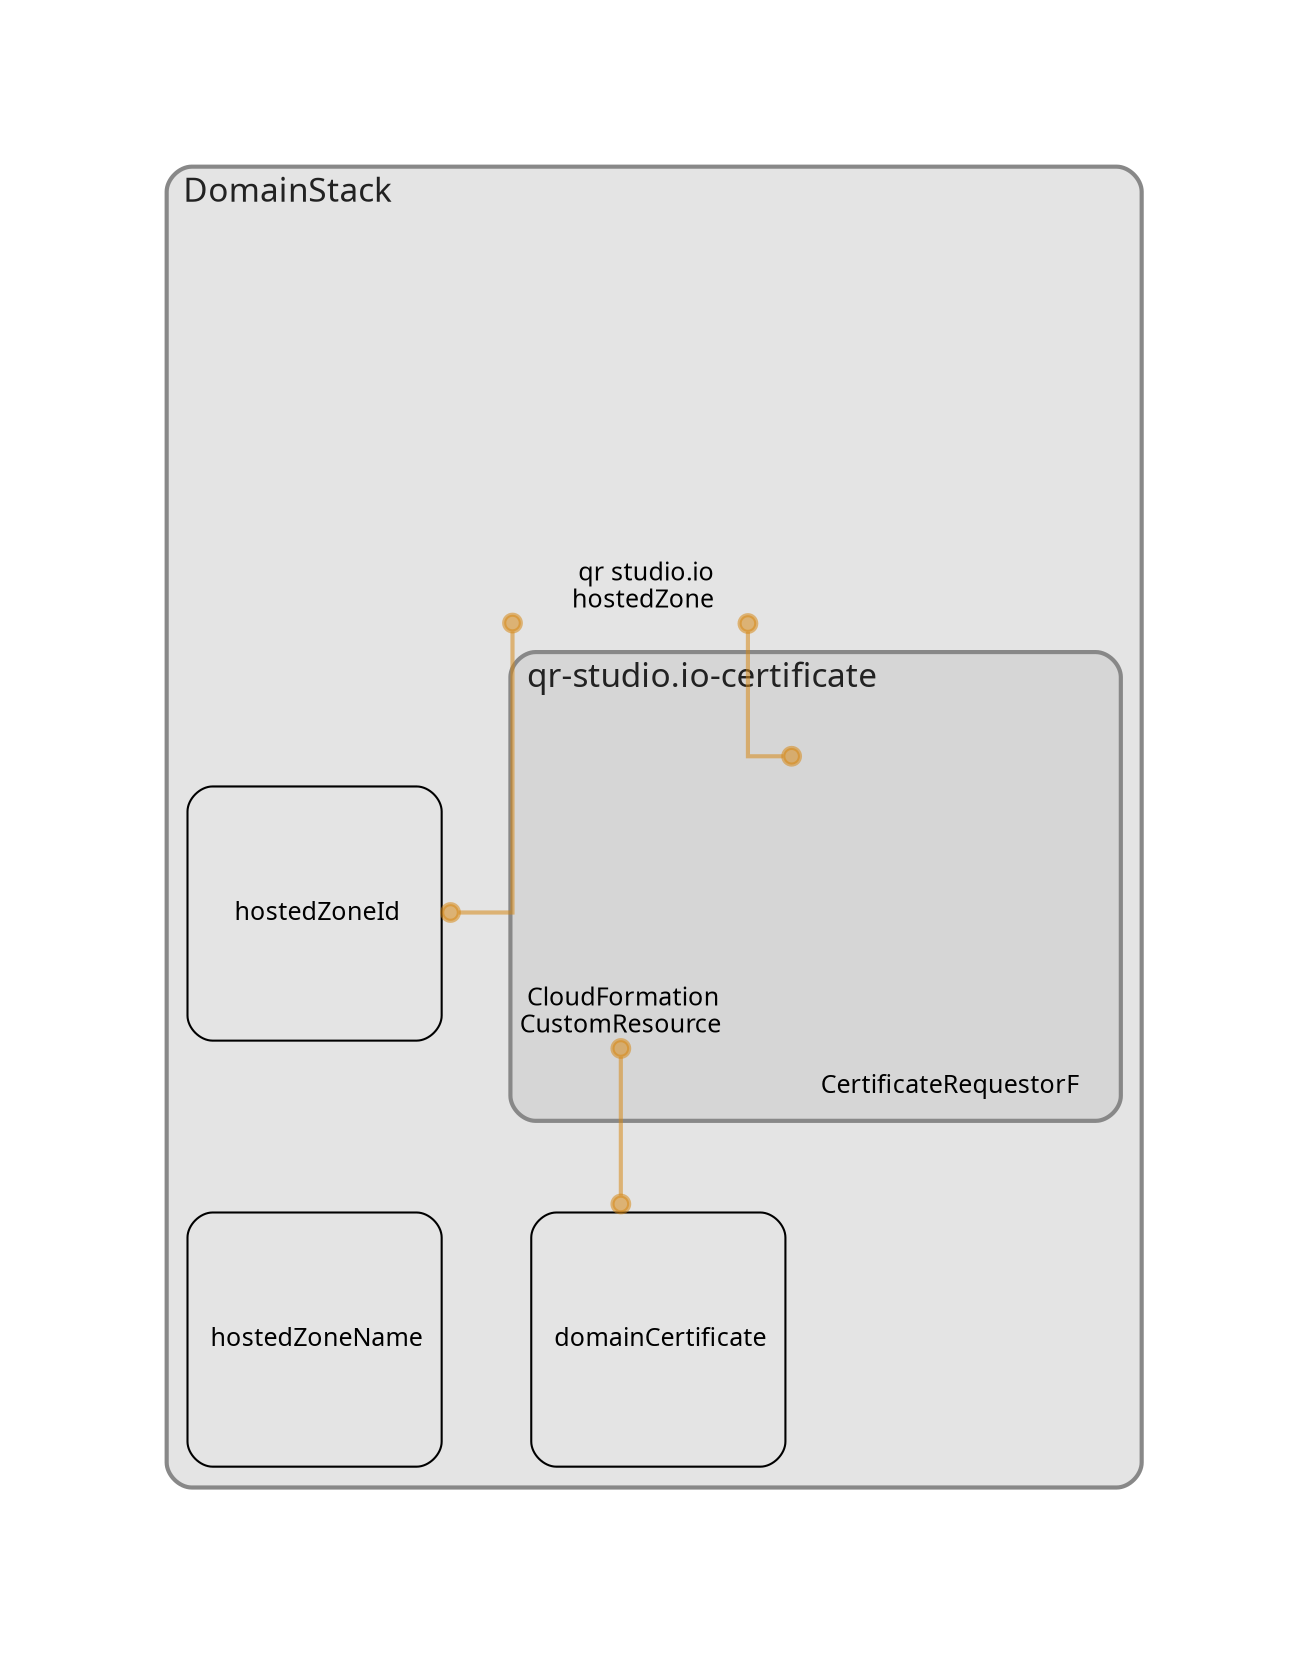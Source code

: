 digraph "Diagram" {
  splines = "ortho";
  pad = "1.0";
  nodesep = "0.60";
  ranksep = "0.75";
  fontname = "Sans-Serif";
  fontsize = "15";
  dpi = "200";
  rankdir = "BT";
  compound = "true";
  fontcolor = "#222222";
  edge [
    color = "#D5871488",
    penwidth = 2,
    arrowhead = "dot",
    arrowtail = "dot",
  ];
  node [
    shape = "box",
    style = "rounded",
    fixedsize = true,
    width = 1.7,
    height = 1.7,
    labelloc = "c",
    imagescale = true,
    fontname = "Sans-Serif",
    fontsize = 8,
    margin = 8,
  ];
  subgraph "DomainStack" {
    subgraph "cluster-SubGraph.DomainStack" {
      graph [
        label = "DomainStack",
        labelloc = "b",
        labeljust = "l",
        margin = "10",
        fontsize = "16",
        penwidth = "2",
        pencolor = "#888888",
        style = "filled,rounded",
        fillcolor = "#e4e4e4",
      ];
      "DomainStack/qr-studio.io-hostedZone" [
        label = " qr studio.io\nhostedZone",
        fontsize = 12,
        image = "/Users/josemiguel/workspace/qr-studio/node_modules/cdk-dia/icons/aws/Resource/Res_Networking-and-Content-Delivery/Res_48_Dark/Res_Amazon-Route-53-Hosted-Zone_48_Dark_gen.png",
        imagescale = "true",
        imagepos = "tc",
        penwidth = "0",
        shape = "node",
        fixedsize = "true",
        labelloc = "b",
        width = 2,
        height = 2.4819999999999998,
      ];
      "DomainStack/domainCertificate" [
        label = " domainCertificate",
        fontsize = 12,
      ];
      "DomainStack/hostedZoneId" [
        label = " hostedZoneId",
        fontsize = 12,
      ];
      "DomainStack/hostedZoneName" [
        label = " hostedZoneName",
        fontsize = 12,
      ];
      subgraph "cluster-SubGraph.qr-studio.io-certificate" {
        graph [
          label = "qr-studio.io-certificate",
          labelloc = "b",
          labeljust = "l",
          margin = "10",
          fontsize = "16",
          penwidth = "2",
          pencolor = "#888888",
          style = "filled,rounded",
          fillcolor = "#d6d6d6",
        ];
        "DomainStack/qr-studio.io-certificate/CertificateRequestorFunction" [
          label = "\nCertificateRequestorF",
          fontsize = 12,
          image = "/Users/josemiguel/workspace/qr-studio/node_modules/cdk-dia/icons/aws/Service/Arch_Compute/64/Arch_AWS-Lambda_64@5x.png",
          imagescale = "true",
          imagepos = "tc",
          penwidth = "0",
          shape = "node",
          fixedsize = "true",
          labelloc = "b",
          width = 2,
          height = 2.4819999999999998,
        ];
        "DomainStack/qr-studio.io-certificate/CertificateRequestorResource" [
          label = " CloudFormation\nCustomResource",
          fontsize = 12,
          image = "/Users/josemiguel/workspace/qr-studio/node_modules/cdk-dia/icons/aws/Service/Arch_Management-Governance/64/Arch_AWS-CloudFormation_64@5x.png",
          imagescale = "true",
          imagepos = "tc",
          penwidth = "0",
          shape = "node",
          fixedsize = "true",
          labelloc = "b",
          width = 1.2,
          height = 1.682,
        ];
      }
    }
  }
  "DomainStack/qr-studio.io-certificate/CertificateRequestorFunction" -> "DomainStack/qr-studio.io-hostedZone" [
    dir = "both",
  ];
  "DomainStack/domainCertificate" -> "DomainStack/qr-studio.io-certificate/CertificateRequestorResource" [
    dir = "both",
  ];
  "DomainStack/hostedZoneId" -> "DomainStack/qr-studio.io-hostedZone" [
    dir = "both",
  ];
}
